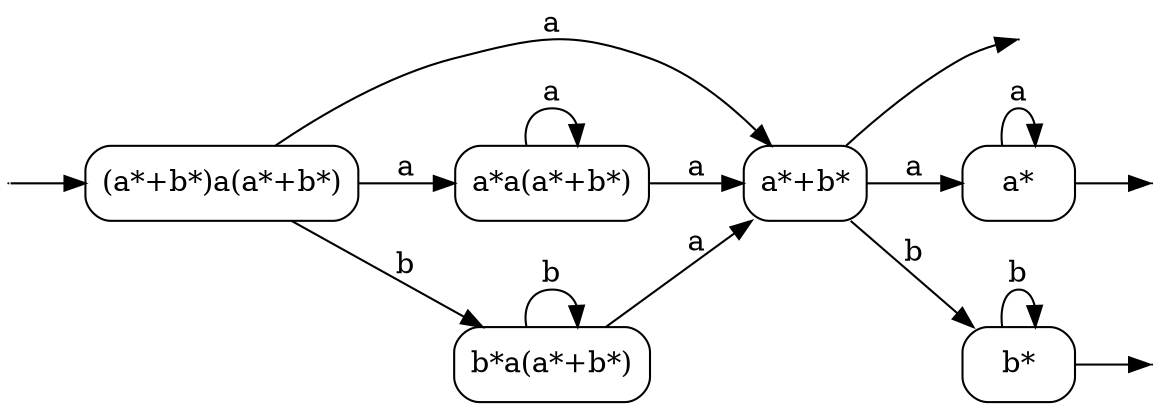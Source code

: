 digraph
{
  vcsn_context = "lal_char(ab)_b"
  rankdir = LR
  {
    node [shape = point, width = 0]
    I0
    F1
    F4
    F5
  }
  {
    node [shape = circle]
    0 [label = "(a*+b*)a(a*+b*)", shape = box, style = rounded]
    1 [label = "a*+b*", shape = box, style = rounded]
    2 [label = "a*a(a*+b*)", shape = box, style = rounded]
    3 [label = "b*a(a*+b*)", shape = box, style = rounded]
    4 [label = "a*", shape = box, style = rounded]
    5 [label = "b*", shape = box, style = rounded]
  }
  I0 -> 0
  0 -> 1 [label = "a"]
  0 -> 2 [label = "a"]
  0 -> 3 [label = "b"]
  1 -> F1
  1 -> 4 [label = "a"]
  1 -> 5 [label = "b"]
  2 -> 1 [label = "a"]
  2 -> 2 [label = "a"]
  3 -> 1 [label = "a"]
  3 -> 3 [label = "b"]
  4 -> F4
  4 -> 4 [label = "a"]
  5 -> F5
  5 -> 5 [label = "b"]
}
